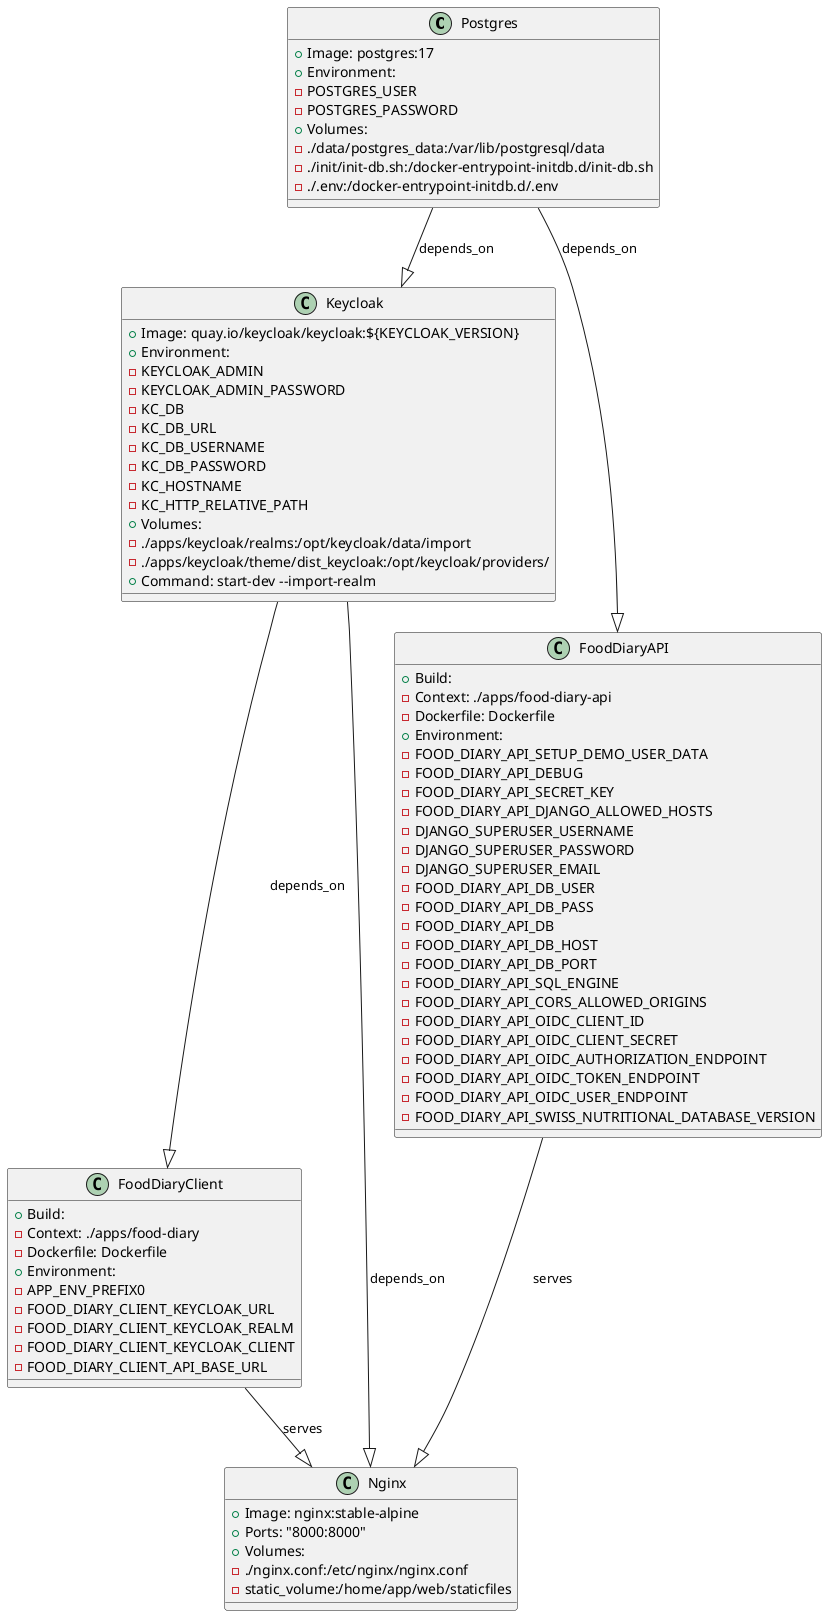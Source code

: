 @startuml
!define RECTANGLE class

RECTANGLE Postgres {
    + Image: postgres:17
    + Environment:
        - POSTGRES_USER
        - POSTGRES_PASSWORD
    + Volumes:
        - ./data/postgres_data:/var/lib/postgresql/data
        - ./init/init-db.sh:/docker-entrypoint-initdb.d/init-db.sh
        - ./.env:/docker-entrypoint-initdb.d/.env
}

RECTANGLE Keycloak {
    + Image: quay.io/keycloak/keycloak:${KEYCLOAK_VERSION}
    + Environment:
        - KEYCLOAK_ADMIN
        - KEYCLOAK_ADMIN_PASSWORD
        - KC_DB
        - KC_DB_URL
        - KC_DB_USERNAME
        - KC_DB_PASSWORD
        - KC_HOSTNAME
        - KC_HTTP_RELATIVE_PATH
    + Volumes:
        - ./apps/keycloak/realms:/opt/keycloak/data/import
        - ./apps/keycloak/theme/dist_keycloak:/opt/keycloak/providers/
    + Command: start-dev --import-realm
}

RECTANGLE FoodDiaryClient {
    + Build:
        - Context: ./apps/food-diary
        - Dockerfile: Dockerfile
    + Environment:
        - APP_ENV_PREFIX0
        - FOOD_DIARY_CLIENT_KEYCLOAK_URL
        - FOOD_DIARY_CLIENT_KEYCLOAK_REALM
        - FOOD_DIARY_CLIENT_KEYCLOAK_CLIENT
        - FOOD_DIARY_CLIENT_API_BASE_URL
}

RECTANGLE FoodDiaryAPI {
    + Build:
        - Context: ./apps/food-diary-api
        - Dockerfile: Dockerfile
    + Environment:
        - FOOD_DIARY_API_SETUP_DEMO_USER_DATA
        - FOOD_DIARY_API_DEBUG
        - FOOD_DIARY_API_SECRET_KEY
        - FOOD_DIARY_API_DJANGO_ALLOWED_HOSTS
        - DJANGO_SUPERUSER_USERNAME
        - DJANGO_SUPERUSER_PASSWORD
        - DJANGO_SUPERUSER_EMAIL
        - FOOD_DIARY_API_DB_USER
        - FOOD_DIARY_API_DB_PASS
        - FOOD_DIARY_API_DB
        - FOOD_DIARY_API_DB_HOST
        - FOOD_DIARY_API_DB_PORT
        - FOOD_DIARY_API_SQL_ENGINE
        - FOOD_DIARY_API_CORS_ALLOWED_ORIGINS
        - FOOD_DIARY_API_OIDC_CLIENT_ID
        - FOOD_DIARY_API_OIDC_CLIENT_SECRET
        - FOOD_DIARY_API_OIDC_AUTHORIZATION_ENDPOINT
        - FOOD_DIARY_API_OIDC_TOKEN_ENDPOINT
        - FOOD_DIARY_API_OIDC_USER_ENDPOINT
        - FOOD_DIARY_API_SWISS_NUTRITIONAL_DATABASE_VERSION
}

RECTANGLE Nginx {
    + Image: nginx:stable-alpine
    + Ports: "8000:8000"
    + Volumes:
        - ./nginx.conf:/etc/nginx/nginx.conf
        - static_volume:/home/app/web/staticfiles
}

Postgres --|> Keycloak : depends_on
Postgres --|> FoodDiaryAPI : depends_on
Keycloak --|> FoodDiaryClient : depends_on
Keycloak --|> Nginx : depends_on
FoodDiaryClient --|> Nginx : serves
FoodDiaryAPI --|> Nginx : serves

@enduml

